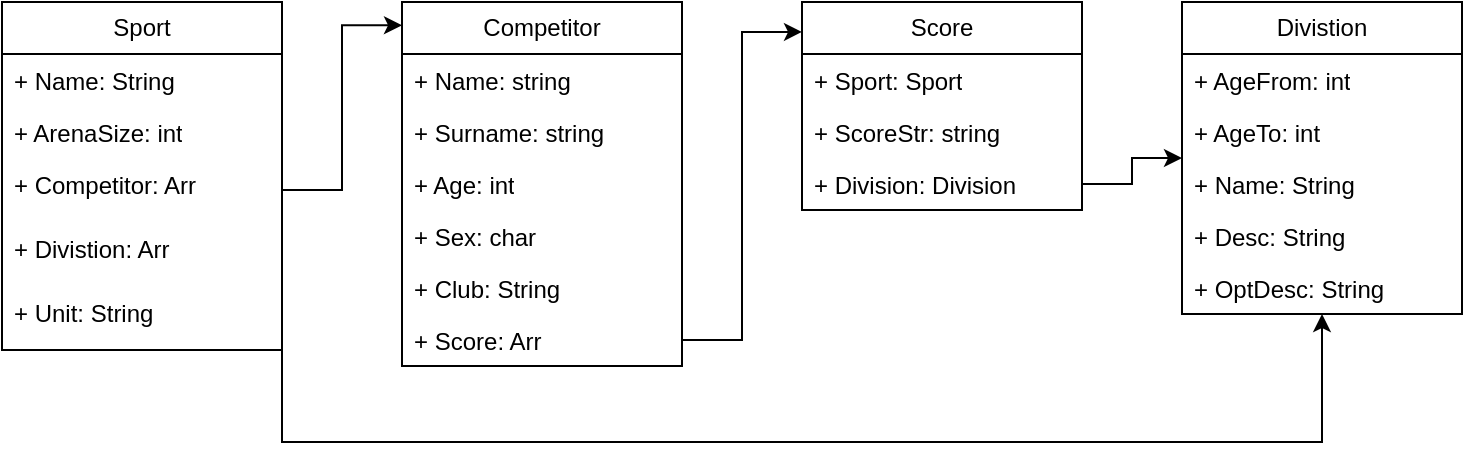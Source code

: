 <mxfile version="26.3.0">
  <diagram name="Page-1" id="hu5-uuDKNsveVag7JHpE">
    <mxGraphModel dx="1382" dy="736" grid="1" gridSize="10" guides="1" tooltips="1" connect="1" arrows="1" fold="1" page="1" pageScale="1" pageWidth="850" pageHeight="1100" math="0" shadow="0">
      <root>
        <mxCell id="0" />
        <mxCell id="1" parent="0" />
        <mxCell id="2-VVDJ2AVQ8lkZalFgiY-1" value="Sport" style="swimlane;fontStyle=0;childLayout=stackLayout;horizontal=1;startSize=26;fillColor=none;horizontalStack=0;resizeParent=1;resizeParentMax=0;resizeLast=0;collapsible=1;marginBottom=0;whiteSpace=wrap;html=1;" parent="1" vertex="1">
          <mxGeometry x="40" y="80" width="140" height="174" as="geometry" />
        </mxCell>
        <mxCell id="2-VVDJ2AVQ8lkZalFgiY-2" value="+ Name: String" style="text;strokeColor=none;fillColor=none;align=left;verticalAlign=top;spacingLeft=4;spacingRight=4;overflow=hidden;rotatable=0;points=[[0,0.5],[1,0.5]];portConstraint=eastwest;whiteSpace=wrap;html=1;" parent="2-VVDJ2AVQ8lkZalFgiY-1" vertex="1">
          <mxGeometry y="26" width="140" height="26" as="geometry" />
        </mxCell>
        <mxCell id="2-VVDJ2AVQ8lkZalFgiY-3" value="+ ArenaSize: int" style="text;strokeColor=none;fillColor=none;align=left;verticalAlign=top;spacingLeft=4;spacingRight=4;overflow=hidden;rotatable=0;points=[[0,0.5],[1,0.5]];portConstraint=eastwest;whiteSpace=wrap;html=1;" parent="2-VVDJ2AVQ8lkZalFgiY-1" vertex="1">
          <mxGeometry y="52" width="140" height="26" as="geometry" />
        </mxCell>
        <mxCell id="2-VVDJ2AVQ8lkZalFgiY-25" value="&lt;div&gt;+ Competitor: Arr &lt;br&gt;&lt;/div&gt;" style="text;strokeColor=none;fillColor=none;align=left;verticalAlign=top;spacingLeft=4;spacingRight=4;overflow=hidden;rotatable=0;points=[[0,0.5],[1,0.5]];portConstraint=eastwest;whiteSpace=wrap;html=1;" parent="2-VVDJ2AVQ8lkZalFgiY-1" vertex="1">
          <mxGeometry y="78" width="140" height="32" as="geometry" />
        </mxCell>
        <mxCell id="2-VVDJ2AVQ8lkZalFgiY-33" value="&lt;div&gt;+ Divistion: Arr &lt;br&gt;&lt;/div&gt;" style="text;strokeColor=none;fillColor=none;align=left;verticalAlign=top;spacingLeft=4;spacingRight=4;overflow=hidden;rotatable=0;points=[[0,0.5],[1,0.5]];portConstraint=eastwest;whiteSpace=wrap;html=1;" parent="2-VVDJ2AVQ8lkZalFgiY-1" vertex="1">
          <mxGeometry y="110" width="140" height="32" as="geometry" />
        </mxCell>
        <mxCell id="2-VVDJ2AVQ8lkZalFgiY-4" value="&lt;div&gt;+ Unit: String &lt;br&gt;&lt;/div&gt;" style="text;strokeColor=none;fillColor=none;align=left;verticalAlign=top;spacingLeft=4;spacingRight=4;overflow=hidden;rotatable=0;points=[[0,0.5],[1,0.5]];portConstraint=eastwest;whiteSpace=wrap;html=1;" parent="2-VVDJ2AVQ8lkZalFgiY-1" vertex="1">
          <mxGeometry y="142" width="140" height="32" as="geometry" />
        </mxCell>
        <mxCell id="2-VVDJ2AVQ8lkZalFgiY-14" value="Competitor" style="swimlane;fontStyle=0;childLayout=stackLayout;horizontal=1;startSize=26;fillColor=none;horizontalStack=0;resizeParent=1;resizeParentMax=0;resizeLast=0;collapsible=1;marginBottom=0;whiteSpace=wrap;html=1;" parent="1" vertex="1">
          <mxGeometry x="240" y="80" width="140" height="182" as="geometry" />
        </mxCell>
        <mxCell id="2-VVDJ2AVQ8lkZalFgiY-15" value="+ Name: string" style="text;strokeColor=none;fillColor=none;align=left;verticalAlign=top;spacingLeft=4;spacingRight=4;overflow=hidden;rotatable=0;points=[[0,0.5],[1,0.5]];portConstraint=eastwest;whiteSpace=wrap;html=1;" parent="2-VVDJ2AVQ8lkZalFgiY-14" vertex="1">
          <mxGeometry y="26" width="140" height="26" as="geometry" />
        </mxCell>
        <mxCell id="2-VVDJ2AVQ8lkZalFgiY-16" value="+ Surname: string" style="text;strokeColor=none;fillColor=none;align=left;verticalAlign=top;spacingLeft=4;spacingRight=4;overflow=hidden;rotatable=0;points=[[0,0.5],[1,0.5]];portConstraint=eastwest;whiteSpace=wrap;html=1;" parent="2-VVDJ2AVQ8lkZalFgiY-14" vertex="1">
          <mxGeometry y="52" width="140" height="26" as="geometry" />
        </mxCell>
        <mxCell id="2-VVDJ2AVQ8lkZalFgiY-17" value="+ Age: int" style="text;strokeColor=none;fillColor=none;align=left;verticalAlign=top;spacingLeft=4;spacingRight=4;overflow=hidden;rotatable=0;points=[[0,0.5],[1,0.5]];portConstraint=eastwest;whiteSpace=wrap;html=1;" parent="2-VVDJ2AVQ8lkZalFgiY-14" vertex="1">
          <mxGeometry y="78" width="140" height="26" as="geometry" />
        </mxCell>
        <mxCell id="2-VVDJ2AVQ8lkZalFgiY-18" value="+ Sex: char" style="text;strokeColor=none;fillColor=none;align=left;verticalAlign=top;spacingLeft=4;spacingRight=4;overflow=hidden;rotatable=0;points=[[0,0.5],[1,0.5]];portConstraint=eastwest;whiteSpace=wrap;html=1;" parent="2-VVDJ2AVQ8lkZalFgiY-14" vertex="1">
          <mxGeometry y="104" width="140" height="26" as="geometry" />
        </mxCell>
        <mxCell id="2-VVDJ2AVQ8lkZalFgiY-19" value="+ Club: String" style="text;strokeColor=none;fillColor=none;align=left;verticalAlign=top;spacingLeft=4;spacingRight=4;overflow=hidden;rotatable=0;points=[[0,0.5],[1,0.5]];portConstraint=eastwest;whiteSpace=wrap;html=1;" parent="2-VVDJ2AVQ8lkZalFgiY-14" vertex="1">
          <mxGeometry y="130" width="140" height="26" as="geometry" />
        </mxCell>
        <mxCell id="2-VVDJ2AVQ8lkZalFgiY-34" value="+ Score: Arr" style="text;strokeColor=none;fillColor=none;align=left;verticalAlign=top;spacingLeft=4;spacingRight=4;overflow=hidden;rotatable=0;points=[[0,0.5],[1,0.5]];portConstraint=eastwest;whiteSpace=wrap;html=1;" parent="2-VVDJ2AVQ8lkZalFgiY-14" vertex="1">
          <mxGeometry y="156" width="140" height="26" as="geometry" />
        </mxCell>
        <mxCell id="2-VVDJ2AVQ8lkZalFgiY-20" style="edgeStyle=orthogonalEdgeStyle;rounded=0;orthogonalLoop=1;jettySize=auto;html=1;entryX=0;entryY=0.064;entryDx=0;entryDy=0;entryPerimeter=0;" parent="1" source="2-VVDJ2AVQ8lkZalFgiY-25" target="2-VVDJ2AVQ8lkZalFgiY-14" edge="1">
          <mxGeometry relative="1" as="geometry" />
        </mxCell>
        <mxCell id="2-VVDJ2AVQ8lkZalFgiY-21" value="Divistion" style="swimlane;fontStyle=0;childLayout=stackLayout;horizontal=1;startSize=26;fillColor=none;horizontalStack=0;resizeParent=1;resizeParentMax=0;resizeLast=0;collapsible=1;marginBottom=0;whiteSpace=wrap;html=1;" parent="1" vertex="1">
          <mxGeometry x="630" y="80" width="140" height="156" as="geometry" />
        </mxCell>
        <mxCell id="2-VVDJ2AVQ8lkZalFgiY-22" value="+ AgeFrom: int" style="text;strokeColor=none;fillColor=none;align=left;verticalAlign=top;spacingLeft=4;spacingRight=4;overflow=hidden;rotatable=0;points=[[0,0.5],[1,0.5]];portConstraint=eastwest;whiteSpace=wrap;html=1;" parent="2-VVDJ2AVQ8lkZalFgiY-21" vertex="1">
          <mxGeometry y="26" width="140" height="26" as="geometry" />
        </mxCell>
        <mxCell id="2-VVDJ2AVQ8lkZalFgiY-23" value="+ AgeTo: int" style="text;strokeColor=none;fillColor=none;align=left;verticalAlign=top;spacingLeft=4;spacingRight=4;overflow=hidden;rotatable=0;points=[[0,0.5],[1,0.5]];portConstraint=eastwest;whiteSpace=wrap;html=1;" parent="2-VVDJ2AVQ8lkZalFgiY-21" vertex="1">
          <mxGeometry y="52" width="140" height="26" as="geometry" />
        </mxCell>
        <mxCell id="2-VVDJ2AVQ8lkZalFgiY-24" value="&lt;div&gt;+ Name: String&lt;/div&gt;" style="text;strokeColor=none;fillColor=none;align=left;verticalAlign=top;spacingLeft=4;spacingRight=4;overflow=hidden;rotatable=0;points=[[0,0.5],[1,0.5]];portConstraint=eastwest;whiteSpace=wrap;html=1;" parent="2-VVDJ2AVQ8lkZalFgiY-21" vertex="1">
          <mxGeometry y="78" width="140" height="26" as="geometry" />
        </mxCell>
        <mxCell id="2-VVDJ2AVQ8lkZalFgiY-32" value="&lt;div&gt;+ Desc: String&lt;/div&gt;" style="text;strokeColor=none;fillColor=none;align=left;verticalAlign=top;spacingLeft=4;spacingRight=4;overflow=hidden;rotatable=0;points=[[0,0.5],[1,0.5]];portConstraint=eastwest;whiteSpace=wrap;html=1;" parent="2-VVDJ2AVQ8lkZalFgiY-21" vertex="1">
          <mxGeometry y="104" width="140" height="26" as="geometry" />
        </mxCell>
        <mxCell id="2-VVDJ2AVQ8lkZalFgiY-43" value="&lt;div&gt;+ OptDesc: String&lt;/div&gt;" style="text;strokeColor=none;fillColor=none;align=left;verticalAlign=top;spacingLeft=4;spacingRight=4;overflow=hidden;rotatable=0;points=[[0,0.5],[1,0.5]];portConstraint=eastwest;whiteSpace=wrap;html=1;" parent="2-VVDJ2AVQ8lkZalFgiY-21" vertex="1">
          <mxGeometry y="130" width="140" height="26" as="geometry" />
        </mxCell>
        <mxCell id="2-VVDJ2AVQ8lkZalFgiY-26" style="edgeStyle=orthogonalEdgeStyle;rounded=0;orthogonalLoop=1;jettySize=auto;html=1;exitX=1;exitY=0.5;exitDx=0;exitDy=0;" parent="1" source="2-VVDJ2AVQ8lkZalFgiY-40" target="2-VVDJ2AVQ8lkZalFgiY-21" edge="1">
          <mxGeometry relative="1" as="geometry" />
        </mxCell>
        <mxCell id="2-VVDJ2AVQ8lkZalFgiY-37" value="Score" style="swimlane;fontStyle=0;childLayout=stackLayout;horizontal=1;startSize=26;fillColor=none;horizontalStack=0;resizeParent=1;resizeParentMax=0;resizeLast=0;collapsible=1;marginBottom=0;whiteSpace=wrap;html=1;" parent="1" vertex="1">
          <mxGeometry x="440" y="80" width="140" height="104" as="geometry" />
        </mxCell>
        <mxCell id="2-VVDJ2AVQ8lkZalFgiY-38" value="+ Sport: Sport" style="text;strokeColor=none;fillColor=none;align=left;verticalAlign=top;spacingLeft=4;spacingRight=4;overflow=hidden;rotatable=0;points=[[0,0.5],[1,0.5]];portConstraint=eastwest;whiteSpace=wrap;html=1;" parent="2-VVDJ2AVQ8lkZalFgiY-37" vertex="1">
          <mxGeometry y="26" width="140" height="26" as="geometry" />
        </mxCell>
        <mxCell id="2-VVDJ2AVQ8lkZalFgiY-39" value="+ ScoreStr: string" style="text;strokeColor=none;fillColor=none;align=left;verticalAlign=top;spacingLeft=4;spacingRight=4;overflow=hidden;rotatable=0;points=[[0,0.5],[1,0.5]];portConstraint=eastwest;whiteSpace=wrap;html=1;" parent="2-VVDJ2AVQ8lkZalFgiY-37" vertex="1">
          <mxGeometry y="52" width="140" height="26" as="geometry" />
        </mxCell>
        <mxCell id="2-VVDJ2AVQ8lkZalFgiY-40" value="+ Division: Division" style="text;strokeColor=none;fillColor=none;align=left;verticalAlign=top;spacingLeft=4;spacingRight=4;overflow=hidden;rotatable=0;points=[[0,0.5],[1,0.5]];portConstraint=eastwest;whiteSpace=wrap;html=1;" parent="2-VVDJ2AVQ8lkZalFgiY-37" vertex="1">
          <mxGeometry y="78" width="140" height="26" as="geometry" />
        </mxCell>
        <mxCell id="2-VVDJ2AVQ8lkZalFgiY-41" style="edgeStyle=orthogonalEdgeStyle;rounded=0;orthogonalLoop=1;jettySize=auto;html=1;exitX=1;exitY=0.5;exitDx=0;exitDy=0;entryX=0;entryY=0.144;entryDx=0;entryDy=0;entryPerimeter=0;" parent="1" source="2-VVDJ2AVQ8lkZalFgiY-34" target="2-VVDJ2AVQ8lkZalFgiY-37" edge="1">
          <mxGeometry relative="1" as="geometry" />
        </mxCell>
        <mxCell id="5dPCet-Oz_we_pAmyLn5-1" style="edgeStyle=orthogonalEdgeStyle;rounded=0;orthogonalLoop=1;jettySize=auto;html=1;exitX=1;exitY=0.5;exitDx=0;exitDy=0;entryX=0.5;entryY=1;entryDx=0;entryDy=0;" edge="1" parent="1" source="2-VVDJ2AVQ8lkZalFgiY-33" target="2-VVDJ2AVQ8lkZalFgiY-21">
          <mxGeometry relative="1" as="geometry">
            <Array as="points">
              <mxPoint x="180" y="300" />
              <mxPoint x="700" y="300" />
            </Array>
          </mxGeometry>
        </mxCell>
      </root>
    </mxGraphModel>
  </diagram>
</mxfile>

